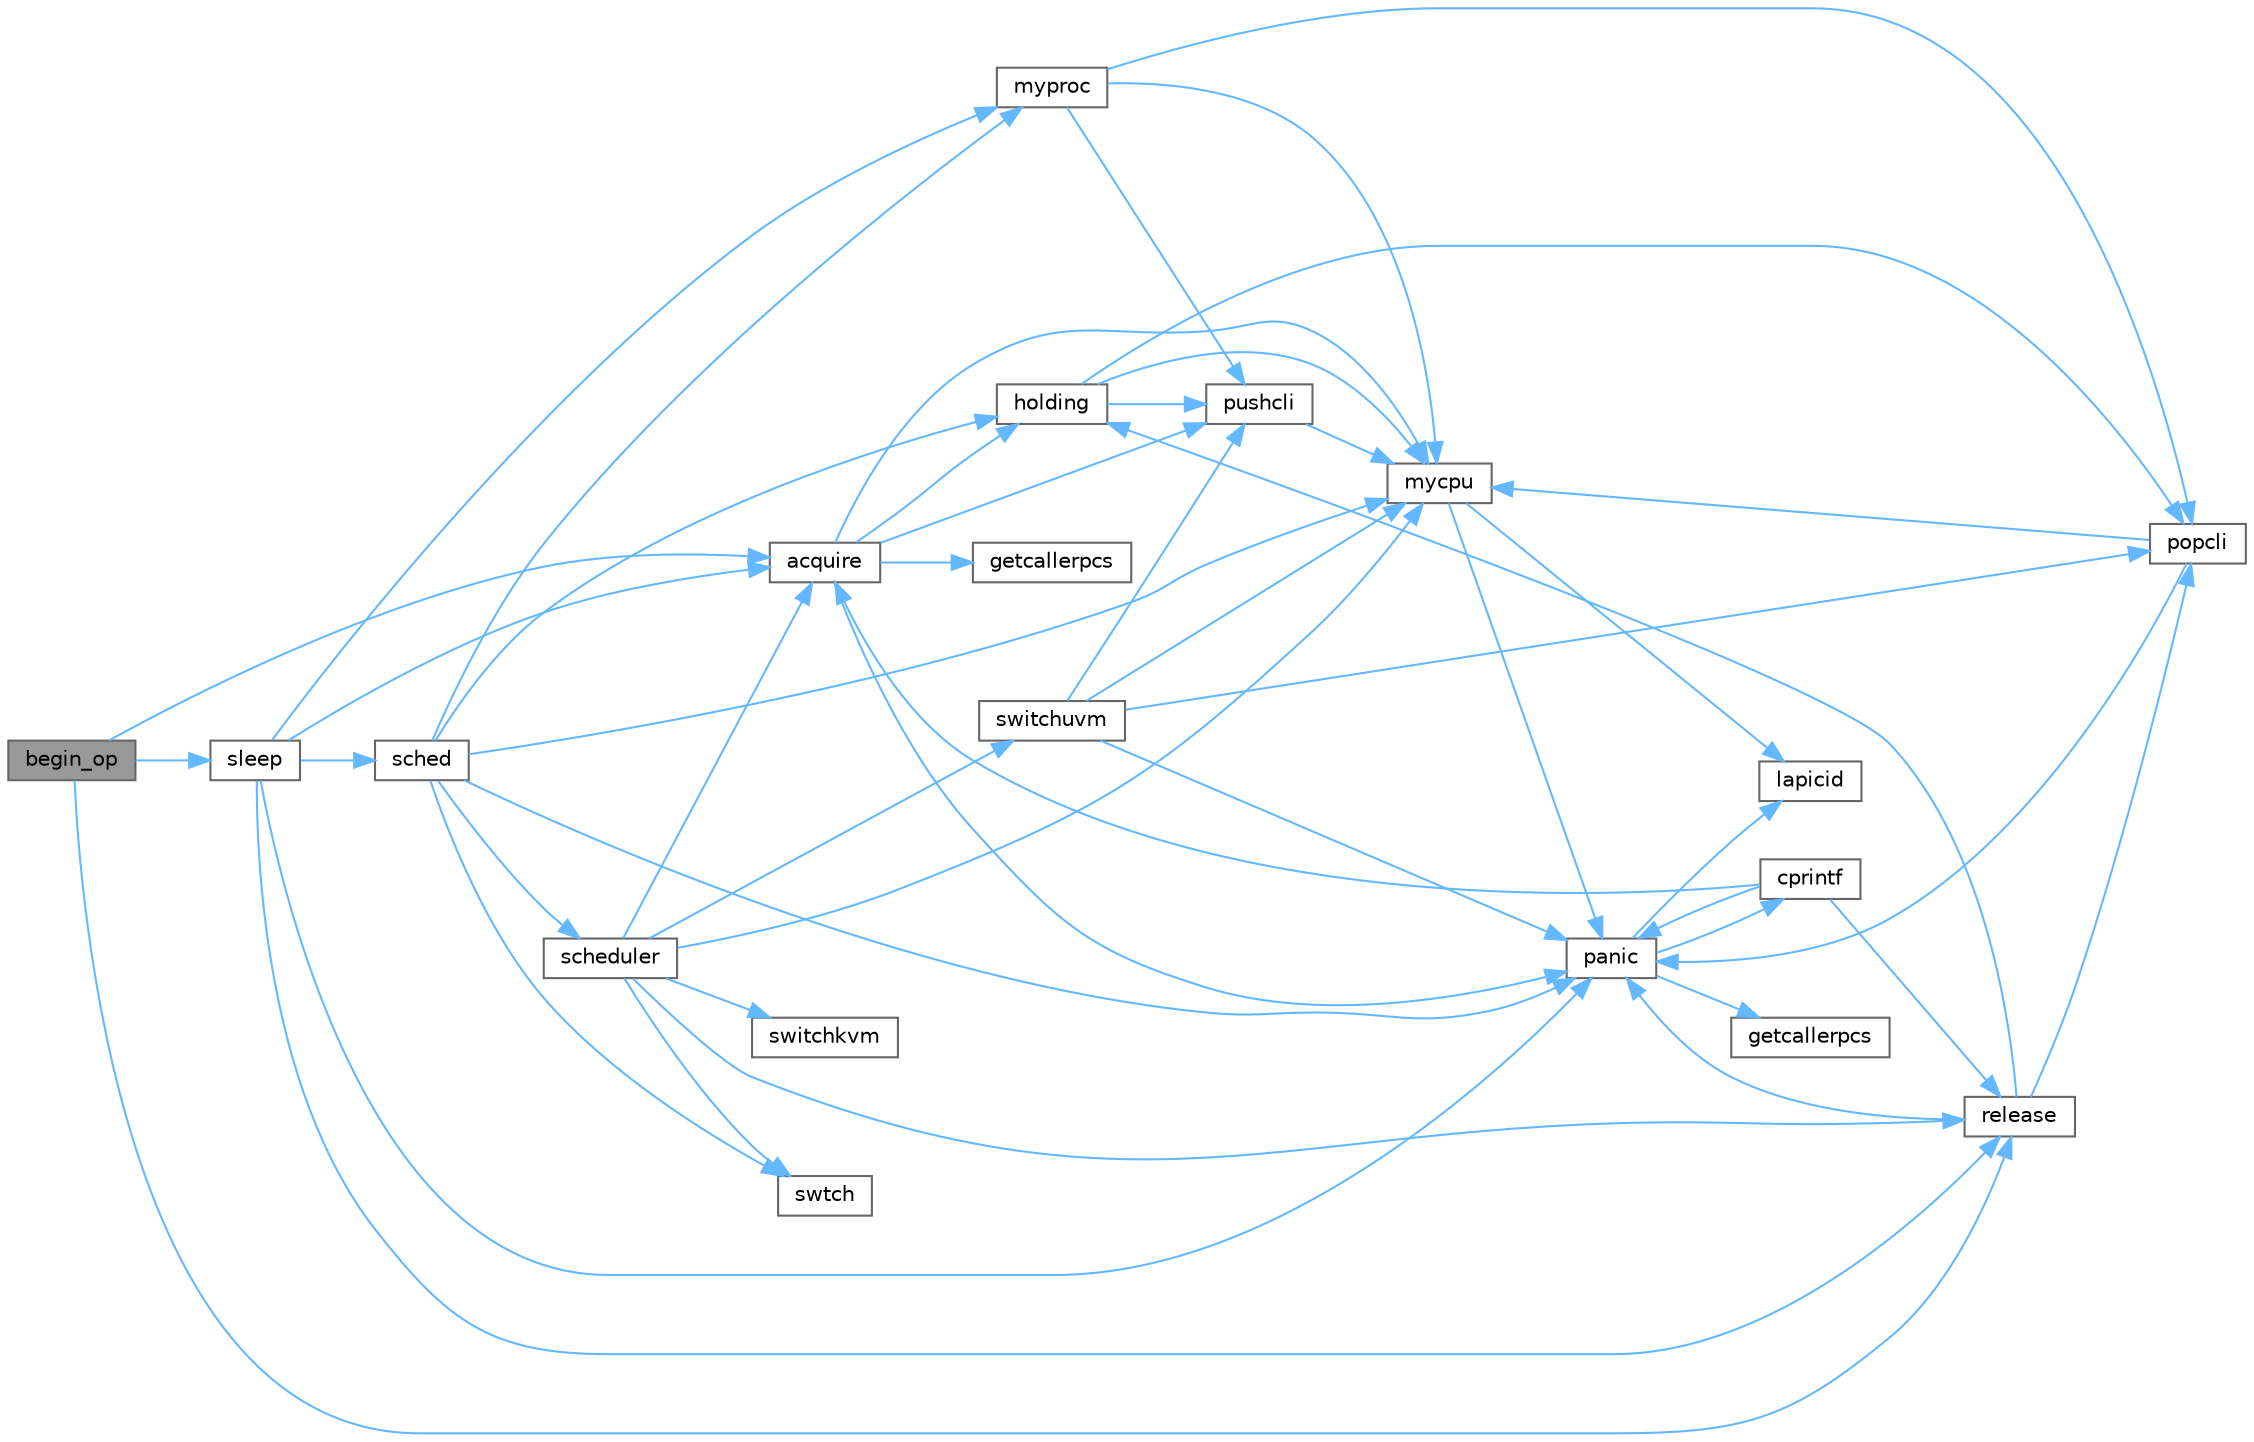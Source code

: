 digraph "begin_op"
{
 // LATEX_PDF_SIZE
  bgcolor="transparent";
  edge [fontname=Helvetica,fontsize=10,labelfontname=Helvetica,labelfontsize=10];
  node [fontname=Helvetica,fontsize=10,shape=box,height=0.2,width=0.4];
  rankdir="LR";
  Node1 [id="Node000001",label="begin_op",height=0.2,width=0.4,color="gray40", fillcolor="grey60", style="filled", fontcolor="black",tooltip=" "];
  Node1 -> Node2 [id="edge50_Node000001_Node000002",color="steelblue1",style="solid",tooltip=" "];
  Node2 [id="Node000002",label="acquire",height=0.2,width=0.4,color="grey40", fillcolor="white", style="filled",URL="$d3/d2d/spinlock_8c.html#aed377f16a085b00de3a4b32392adbdfb",tooltip=" "];
  Node2 -> Node3 [id="edge51_Node000002_Node000003",color="steelblue1",style="solid",tooltip=" "];
  Node3 [id="Node000003",label="getcallerpcs",height=0.2,width=0.4,color="grey40", fillcolor="white", style="filled",URL="$d3/d2d/spinlock_8c.html#a6ac35304ea80f01086b47edcc2328010",tooltip=" "];
  Node2 -> Node4 [id="edge52_Node000002_Node000004",color="steelblue1",style="solid",tooltip=" "];
  Node4 [id="Node000004",label="holding",height=0.2,width=0.4,color="grey40", fillcolor="white", style="filled",URL="$d3/d2d/spinlock_8c.html#aea48df3e5cfb903179ad3dc78ab502d9",tooltip=" "];
  Node4 -> Node5 [id="edge53_Node000004_Node000005",color="steelblue1",style="solid",tooltip=" "];
  Node5 [id="Node000005",label="mycpu",height=0.2,width=0.4,color="grey40", fillcolor="white", style="filled",URL="$d3/dda/proc_8c.html#ad427959ad025dabd8cd393b27ec39160",tooltip=" "];
  Node5 -> Node6 [id="edge54_Node000005_Node000006",color="steelblue1",style="solid",tooltip=" "];
  Node6 [id="Node000006",label="lapicid",height=0.2,width=0.4,color="grey40", fillcolor="white", style="filled",URL="$dc/df6/lapic_8c.html#a627f7996b64f99d885244a5102c85164",tooltip=" "];
  Node5 -> Node7 [id="edge55_Node000005_Node000007",color="steelblue1",style="solid",tooltip=" "];
  Node7 [id="Node000007",label="panic",height=0.2,width=0.4,color="grey40", fillcolor="white", style="filled",URL="$d0/d56/console_8c.html#a95c0aca5d6d7487933984f08b189917a",tooltip=" "];
  Node7 -> Node8 [id="edge56_Node000007_Node000008",color="steelblue1",style="solid",tooltip=" "];
  Node8 [id="Node000008",label="cprintf",height=0.2,width=0.4,color="grey40", fillcolor="white", style="filled",URL="$d0/d56/console_8c.html#a90f0742d846503e4ed1804f1df421ec6",tooltip=" "];
  Node8 -> Node2 [id="edge57_Node000008_Node000002",color="steelblue1",style="solid",tooltip=" "];
  Node8 -> Node7 [id="edge58_Node000008_Node000007",color="steelblue1",style="solid",tooltip=" "];
  Node8 -> Node9 [id="edge59_Node000008_Node000009",color="steelblue1",style="solid",tooltip=" "];
  Node9 [id="Node000009",label="release",height=0.2,width=0.4,color="grey40", fillcolor="white", style="filled",URL="$d3/d2d/spinlock_8c.html#a1cee376aa9a00e754bf5481cd5f3d97b",tooltip=" "];
  Node9 -> Node4 [id="edge60_Node000009_Node000004",color="steelblue1",style="solid",tooltip=" "];
  Node9 -> Node7 [id="edge61_Node000009_Node000007",color="steelblue1",style="solid",tooltip=" "];
  Node9 -> Node10 [id="edge62_Node000009_Node000010",color="steelblue1",style="solid",tooltip=" "];
  Node10 [id="Node000010",label="popcli",height=0.2,width=0.4,color="grey40", fillcolor="white", style="filled",URL="$d3/d2d/spinlock_8c.html#ae3424f669269fef400ce29c3aeb43fdb",tooltip=" "];
  Node10 -> Node5 [id="edge63_Node000010_Node000005",color="steelblue1",style="solid",tooltip=" "];
  Node10 -> Node7 [id="edge64_Node000010_Node000007",color="steelblue1",style="solid",tooltip=" "];
  Node7 -> Node11 [id="edge65_Node000007_Node000011",color="steelblue1",style="solid",tooltip=" "];
  Node11 [id="Node000011",label="getcallerpcs",height=0.2,width=0.4,color="grey40", fillcolor="white", style="filled",URL="$d5/d64/defs_8h.html#a4105de9e2969515d6c6c795c4386f69f",tooltip=" "];
  Node7 -> Node6 [id="edge66_Node000007_Node000006",color="steelblue1",style="solid",tooltip=" "];
  Node4 -> Node10 [id="edge67_Node000004_Node000010",color="steelblue1",style="solid",tooltip=" "];
  Node4 -> Node12 [id="edge68_Node000004_Node000012",color="steelblue1",style="solid",tooltip=" "];
  Node12 [id="Node000012",label="pushcli",height=0.2,width=0.4,color="grey40", fillcolor="white", style="filled",URL="$d3/d2d/spinlock_8c.html#a206b749d1b7768dadce61cbcde7e0f1c",tooltip=" "];
  Node12 -> Node5 [id="edge69_Node000012_Node000005",color="steelblue1",style="solid",tooltip=" "];
  Node2 -> Node5 [id="edge70_Node000002_Node000005",color="steelblue1",style="solid",tooltip=" "];
  Node2 -> Node7 [id="edge71_Node000002_Node000007",color="steelblue1",style="solid",tooltip=" "];
  Node2 -> Node12 [id="edge72_Node000002_Node000012",color="steelblue1",style="solid",tooltip=" "];
  Node1 -> Node9 [id="edge73_Node000001_Node000009",color="steelblue1",style="solid",tooltip=" "];
  Node1 -> Node13 [id="edge74_Node000001_Node000013",color="steelblue1",style="solid",tooltip=" "];
  Node13 [id="Node000013",label="sleep",height=0.2,width=0.4,color="grey40", fillcolor="white", style="filled",URL="$d3/dda/proc_8c.html#ae70cc0370342e46f6db3bec367232457",tooltip=" "];
  Node13 -> Node2 [id="edge75_Node000013_Node000002",color="steelblue1",style="solid",tooltip=" "];
  Node13 -> Node14 [id="edge76_Node000013_Node000014",color="steelblue1",style="solid",tooltip=" "];
  Node14 [id="Node000014",label="myproc",height=0.2,width=0.4,color="grey40", fillcolor="white", style="filled",URL="$d3/dda/proc_8c.html#a41af0935f3989aae450cf8988cd9c3a9",tooltip=" "];
  Node14 -> Node5 [id="edge77_Node000014_Node000005",color="steelblue1",style="solid",tooltip=" "];
  Node14 -> Node10 [id="edge78_Node000014_Node000010",color="steelblue1",style="solid",tooltip=" "];
  Node14 -> Node12 [id="edge79_Node000014_Node000012",color="steelblue1",style="solid",tooltip=" "];
  Node13 -> Node7 [id="edge80_Node000013_Node000007",color="steelblue1",style="solid",tooltip=" "];
  Node13 -> Node9 [id="edge81_Node000013_Node000009",color="steelblue1",style="solid",tooltip=" "];
  Node13 -> Node15 [id="edge82_Node000013_Node000015",color="steelblue1",style="solid",tooltip=" "];
  Node15 [id="Node000015",label="sched",height=0.2,width=0.4,color="grey40", fillcolor="white", style="filled",URL="$d3/dda/proc_8c.html#ad788da91743c333b5bed7c4a0dd12365",tooltip=" "];
  Node15 -> Node4 [id="edge83_Node000015_Node000004",color="steelblue1",style="solid",tooltip=" "];
  Node15 -> Node5 [id="edge84_Node000015_Node000005",color="steelblue1",style="solid",tooltip=" "];
  Node15 -> Node14 [id="edge85_Node000015_Node000014",color="steelblue1",style="solid",tooltip=" "];
  Node15 -> Node7 [id="edge86_Node000015_Node000007",color="steelblue1",style="solid",tooltip=" "];
  Node15 -> Node16 [id="edge87_Node000015_Node000016",color="steelblue1",style="solid",tooltip=" "];
  Node16 [id="Node000016",label="scheduler",height=0.2,width=0.4,color="grey40", fillcolor="white", style="filled",URL="$d3/dda/proc_8c.html#a9fa00b0be5d3c4781048861e2506eb63",tooltip=" "];
  Node16 -> Node2 [id="edge88_Node000016_Node000002",color="steelblue1",style="solid",tooltip=" "];
  Node16 -> Node5 [id="edge89_Node000016_Node000005",color="steelblue1",style="solid",tooltip=" "];
  Node16 -> Node9 [id="edge90_Node000016_Node000009",color="steelblue1",style="solid",tooltip=" "];
  Node16 -> Node17 [id="edge91_Node000016_Node000017",color="steelblue1",style="solid",tooltip=" "];
  Node17 [id="Node000017",label="switchkvm",height=0.2,width=0.4,color="grey40", fillcolor="white", style="filled",URL="$de/de9/vm_8c.html#a02ca0670bc1fe12e38453082631ff360",tooltip=" "];
  Node16 -> Node18 [id="edge92_Node000016_Node000018",color="steelblue1",style="solid",tooltip=" "];
  Node18 [id="Node000018",label="switchuvm",height=0.2,width=0.4,color="grey40", fillcolor="white", style="filled",URL="$de/de9/vm_8c.html#a87c90f0ab2a1b11c2b55f4e483bb8493",tooltip=" "];
  Node18 -> Node5 [id="edge93_Node000018_Node000005",color="steelblue1",style="solid",tooltip=" "];
  Node18 -> Node7 [id="edge94_Node000018_Node000007",color="steelblue1",style="solid",tooltip=" "];
  Node18 -> Node10 [id="edge95_Node000018_Node000010",color="steelblue1",style="solid",tooltip=" "];
  Node18 -> Node12 [id="edge96_Node000018_Node000012",color="steelblue1",style="solid",tooltip=" "];
  Node16 -> Node19 [id="edge97_Node000016_Node000019",color="steelblue1",style="solid",tooltip=" "];
  Node19 [id="Node000019",label="swtch",height=0.2,width=0.4,color="grey40", fillcolor="white", style="filled",URL="$d5/d64/defs_8h.html#a1d9e7047d3dfb57809a2541d8387705e",tooltip=" "];
  Node15 -> Node19 [id="edge98_Node000015_Node000019",color="steelblue1",style="solid",tooltip=" "];
}
